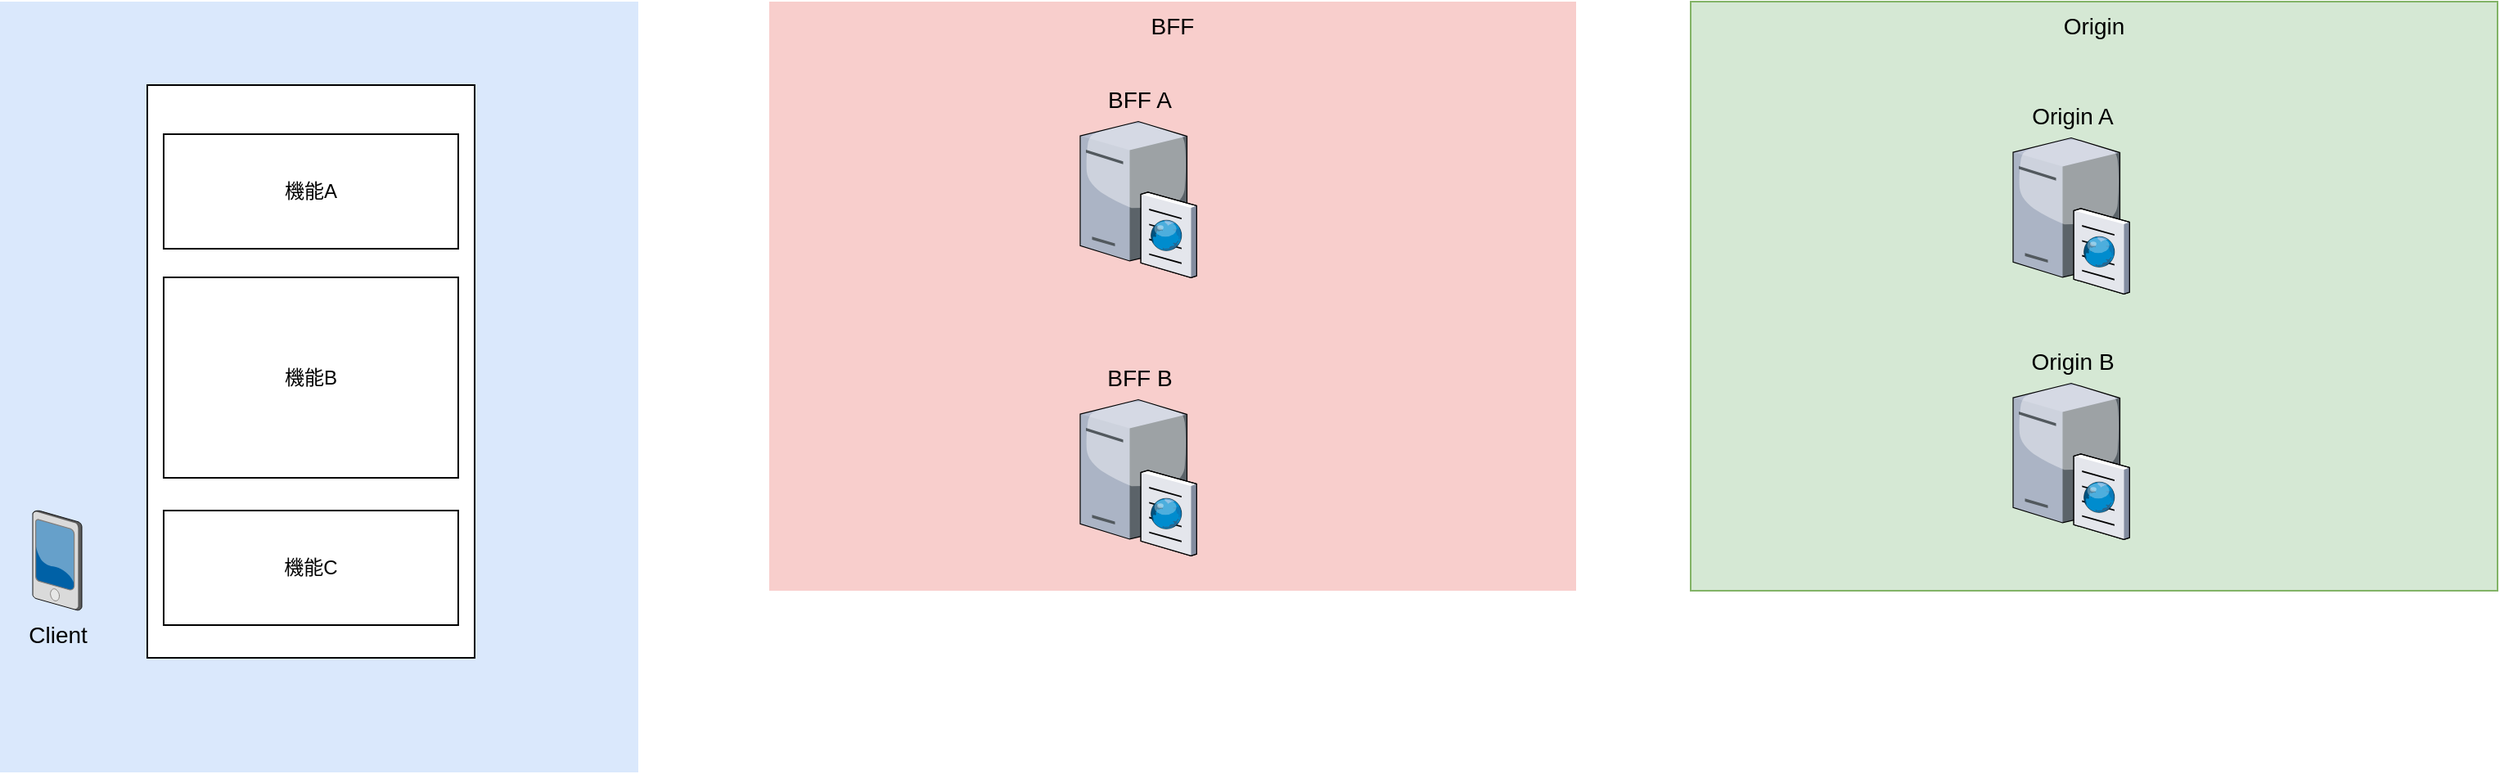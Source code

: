 <mxfile version="22.1.16" type="github">
  <diagram name="Page-1" id="e3a06f82-3646-2815-327d-82caf3d4e204">
    <mxGraphModel dx="2206" dy="1177" grid="1" gridSize="10" guides="1" tooltips="1" connect="1" arrows="1" fold="1" page="1" pageScale="1.5" pageWidth="1169" pageHeight="826" background="none" math="0" shadow="0">
      <root>
        <mxCell id="0" style=";html=1;" />
        <mxCell id="1" style=";html=1;" parent="0" />
        <mxCell id="6a7d8f32e03d9370-61" value="BFF" style="whiteSpace=wrap;html=1;fillColor=#f8cecc;fontSize=14;strokeColor=none;verticalAlign=top;" parent="1" vertex="1">
          <mxGeometry x="640" y="879" width="493" height="360" as="geometry" />
        </mxCell>
        <mxCell id="6a7d8f32e03d9370-58" value="" style="whiteSpace=wrap;html=1;fillColor=#dae8fc;fontSize=14;strokeColor=none;verticalAlign=top;" parent="1" vertex="1">
          <mxGeometry x="170" y="879" width="390" height="471" as="geometry" />
        </mxCell>
        <mxCell id="6a7d8f32e03d9370-6" value="Client" style="verticalLabelPosition=bottom;aspect=fixed;html=1;verticalAlign=top;strokeColor=none;shape=mxgraph.citrix.pda;fillColor=#66B2FF;gradientColor=#0066CC;fontSize=14;" parent="1" vertex="1">
          <mxGeometry x="190.0" y="1190" width="30" height="61" as="geometry" />
        </mxCell>
        <mxCell id="rtdDnOYVTxenmwvRKnlF-2" value="BFF A" style="verticalLabelPosition=top;aspect=fixed;html=1;verticalAlign=bottom;strokeColor=none;shape=mxgraph.citrix.cache_server;fillColor=#66B2FF;gradientColor=#0066CC;fontSize=14;labelPosition=center;align=center;" vertex="1" parent="1">
          <mxGeometry x="830" y="950" width="71" height="97.5" as="geometry" />
        </mxCell>
        <mxCell id="rtdDnOYVTxenmwvRKnlF-3" value="Origin" style="whiteSpace=wrap;html=1;fillColor=#d5e8d4;fontSize=14;strokeColor=#82b366;verticalAlign=top;" vertex="1" parent="1">
          <mxGeometry x="1203" y="879" width="493" height="360" as="geometry" />
        </mxCell>
        <mxCell id="rtdDnOYVTxenmwvRKnlF-4" value="Origin A" style="verticalLabelPosition=top;aspect=fixed;html=1;verticalAlign=bottom;strokeColor=none;shape=mxgraph.citrix.cache_server;fillColor=#66B2FF;gradientColor=#0066CC;fontSize=14;labelPosition=center;align=center;" vertex="1" parent="1">
          <mxGeometry x="1400" y="960" width="71" height="97.5" as="geometry" />
        </mxCell>
        <mxCell id="rtdDnOYVTxenmwvRKnlF-8" value="Origin B" style="verticalLabelPosition=top;aspect=fixed;html=1;verticalAlign=bottom;strokeColor=none;shape=mxgraph.citrix.cache_server;fillColor=#66B2FF;gradientColor=#0066CC;fontSize=14;labelPosition=center;align=center;" vertex="1" parent="1">
          <mxGeometry x="1400" y="1110" width="71" height="97.5" as="geometry" />
        </mxCell>
        <mxCell id="rtdDnOYVTxenmwvRKnlF-17" value="" style="whiteSpace=wrap;html=1;" vertex="1" parent="1">
          <mxGeometry x="260" y="930" width="200" height="350" as="geometry" />
        </mxCell>
        <mxCell id="rtdDnOYVTxenmwvRKnlF-18" value="機能A" style="whiteSpace=wrap;html=1;" vertex="1" parent="1">
          <mxGeometry x="270" y="960" width="180" height="70" as="geometry" />
        </mxCell>
        <mxCell id="rtdDnOYVTxenmwvRKnlF-20" value="機能B" style="whiteSpace=wrap;html=1;" vertex="1" parent="1">
          <mxGeometry x="270" y="1047.5" width="180" height="122.5" as="geometry" />
        </mxCell>
        <mxCell id="rtdDnOYVTxenmwvRKnlF-21" value="機能C" style="whiteSpace=wrap;html=1;" vertex="1" parent="1">
          <mxGeometry x="270" y="1190" width="180" height="70" as="geometry" />
        </mxCell>
        <mxCell id="rtdDnOYVTxenmwvRKnlF-22" value="BFF B" style="verticalLabelPosition=top;aspect=fixed;html=1;verticalAlign=bottom;strokeColor=none;shape=mxgraph.citrix.cache_server;fillColor=#66B2FF;gradientColor=#0066CC;fontSize=14;labelPosition=center;align=center;" vertex="1" parent="1">
          <mxGeometry x="830" y="1120" width="71" height="97.5" as="geometry" />
        </mxCell>
      </root>
    </mxGraphModel>
  </diagram>
</mxfile>
